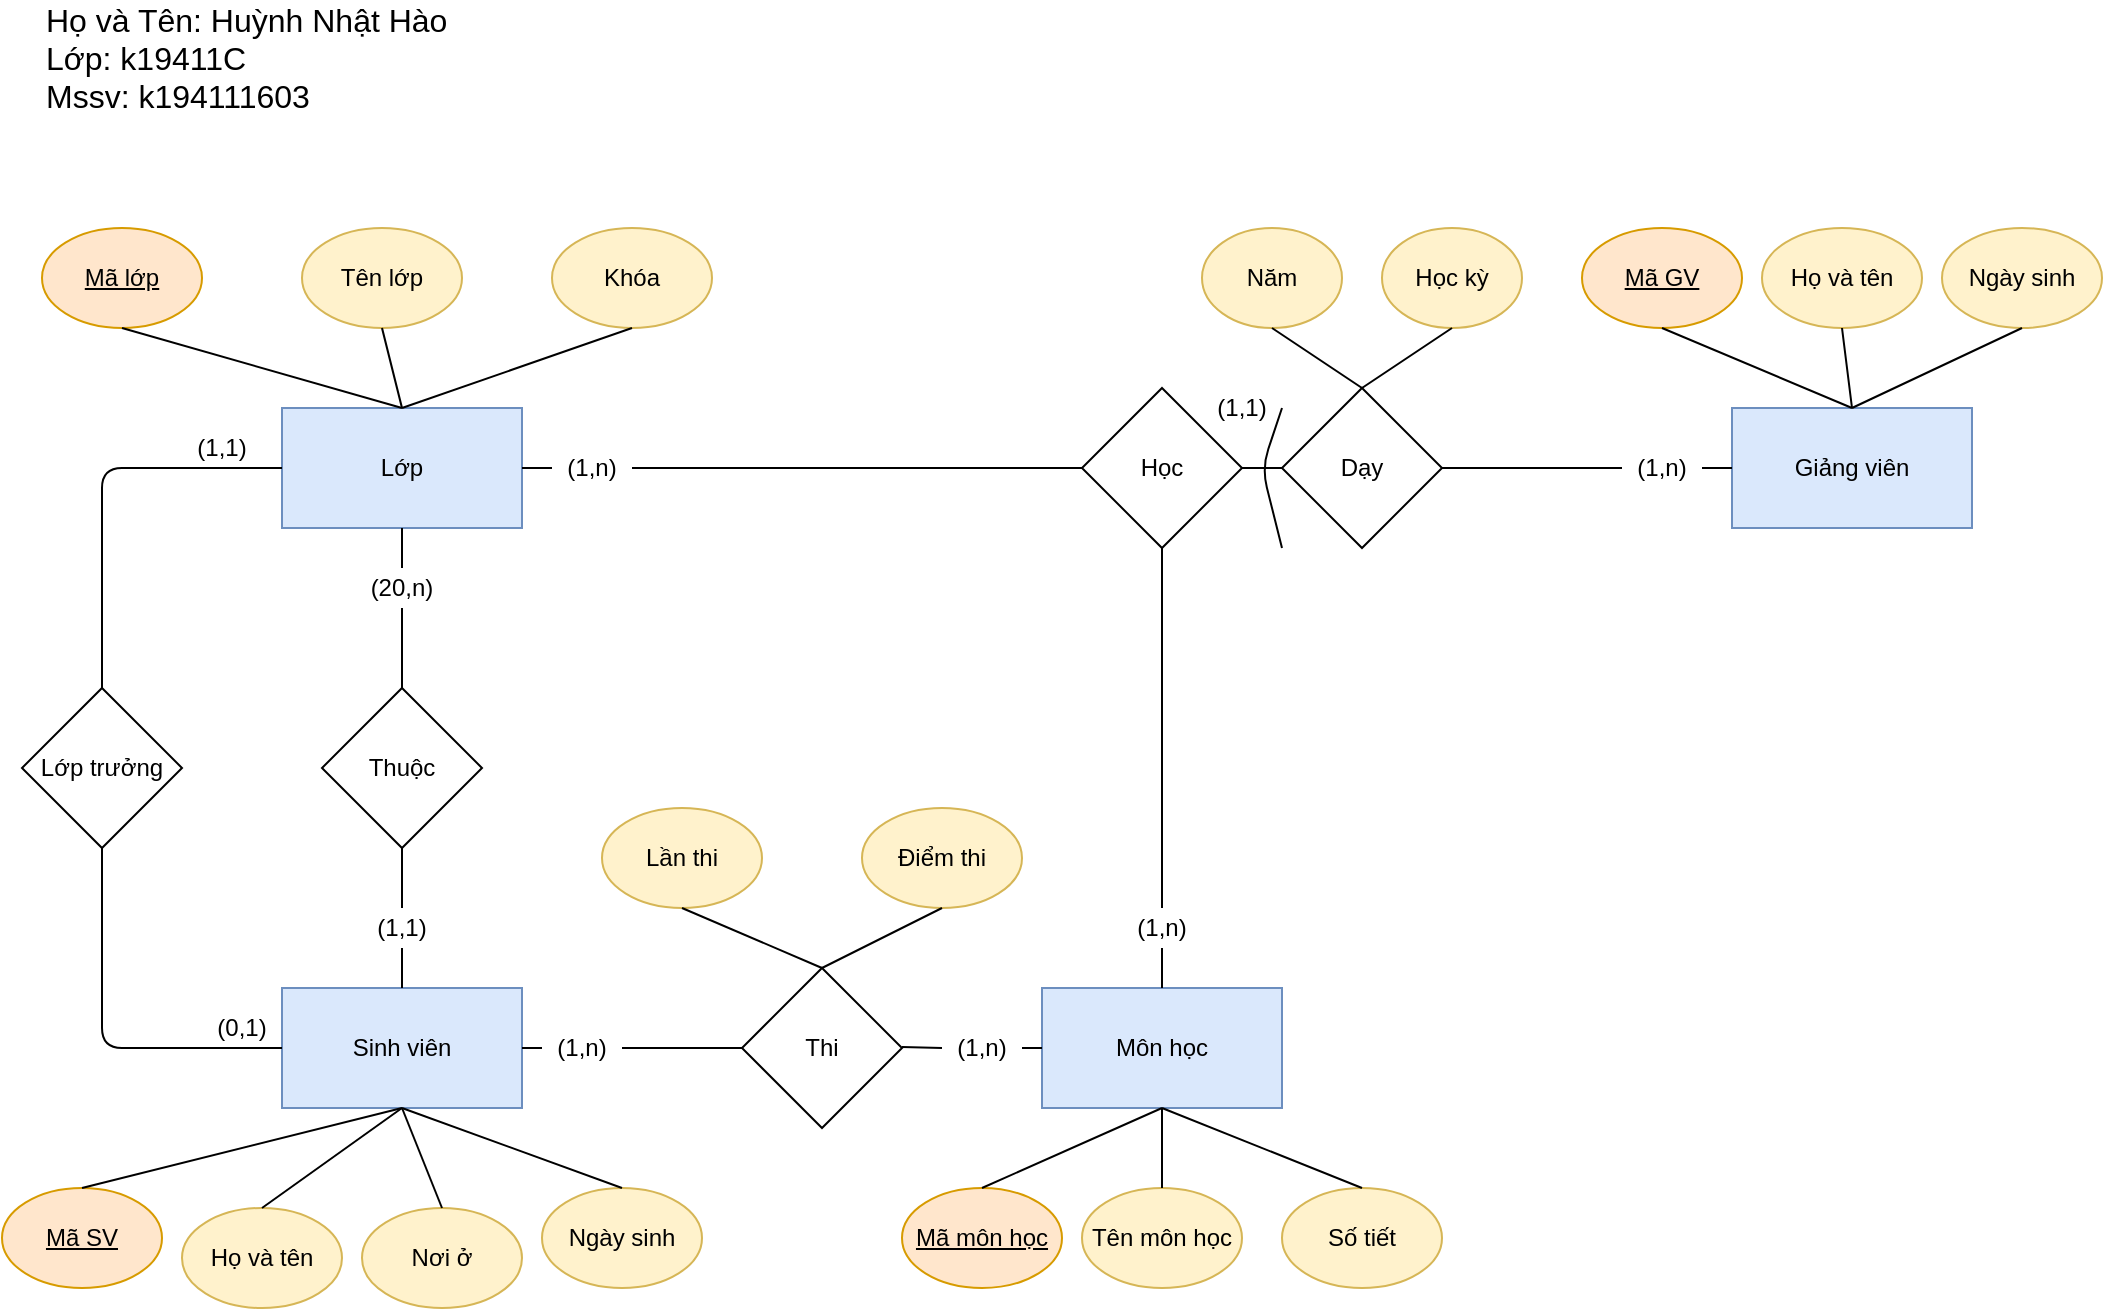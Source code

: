 <mxfile version="14.4.2" type="github" pages="2">
  <diagram id="zeUrr2bmTQDtOX-3o3p2" name="Page-1">
    <mxGraphModel dx="1730" dy="872" grid="1" gridSize="10" guides="1" tooltips="1" connect="1" arrows="1" fold="1" page="1" pageScale="1" pageWidth="1100" pageHeight="850" math="0" shadow="0">
      <root>
        <mxCell id="0" />
        <mxCell id="1" parent="0" />
        <mxCell id="XGpEZq29i89sVaL7zDD6-1" value="Sinh viên" style="rounded=0;whiteSpace=wrap;html=1;fillColor=#dae8fc;strokeColor=#6c8ebf;" parent="1" vertex="1">
          <mxGeometry x="160" y="535" width="120" height="60" as="geometry" />
        </mxCell>
        <mxCell id="XGpEZq29i89sVaL7zDD6-2" value="Giảng viên" style="rounded=0;whiteSpace=wrap;html=1;fillColor=#dae8fc;strokeColor=#6c8ebf;" parent="1" vertex="1">
          <mxGeometry x="885" y="245" width="120" height="60" as="geometry" />
        </mxCell>
        <mxCell id="XGpEZq29i89sVaL7zDD6-4" value="&lt;u&gt;Mã GV&lt;/u&gt;" style="ellipse;whiteSpace=wrap;html=1;fillColor=#ffe6cc;strokeColor=#d79b00;" parent="1" vertex="1">
          <mxGeometry x="810" y="155" width="80" height="50" as="geometry" />
        </mxCell>
        <mxCell id="XGpEZq29i89sVaL7zDD6-5" value="Họ và tên" style="ellipse;whiteSpace=wrap;html=1;fillColor=#fff2cc;strokeColor=#d6b656;" parent="1" vertex="1">
          <mxGeometry x="900" y="155" width="80" height="50" as="geometry" />
        </mxCell>
        <mxCell id="XGpEZq29i89sVaL7zDD6-6" value="Ngày sinh" style="ellipse;whiteSpace=wrap;html=1;fillColor=#fff2cc;strokeColor=#d6b656;" parent="1" vertex="1">
          <mxGeometry x="990" y="155" width="80" height="50" as="geometry" />
        </mxCell>
        <mxCell id="XGpEZq29i89sVaL7zDD6-9" value="" style="endArrow=none;html=1;exitX=0.5;exitY=1;exitDx=0;exitDy=0;entryX=0.5;entryY=0;entryDx=0;entryDy=0;" parent="1" source="XGpEZq29i89sVaL7zDD6-5" target="XGpEZq29i89sVaL7zDD6-2" edge="1">
          <mxGeometry width="50" height="50" relative="1" as="geometry">
            <mxPoint x="890" y="345" as="sourcePoint" />
            <mxPoint x="940" y="295" as="targetPoint" />
          </mxGeometry>
        </mxCell>
        <mxCell id="XGpEZq29i89sVaL7zDD6-10" value="" style="endArrow=none;html=1;exitX=0.5;exitY=1;exitDx=0;exitDy=0;entryX=0.5;entryY=0;entryDx=0;entryDy=0;" parent="1" source="XGpEZq29i89sVaL7zDD6-6" target="XGpEZq29i89sVaL7zDD6-2" edge="1">
          <mxGeometry width="50" height="50" relative="1" as="geometry">
            <mxPoint x="950" y="355" as="sourcePoint" />
            <mxPoint x="940" y="265" as="targetPoint" />
          </mxGeometry>
        </mxCell>
        <mxCell id="XGpEZq29i89sVaL7zDD6-11" value="" style="endArrow=none;html=1;exitX=0.5;exitY=1;exitDx=0;exitDy=0;entryX=0.5;entryY=0;entryDx=0;entryDy=0;" parent="1" source="XGpEZq29i89sVaL7zDD6-4" target="XGpEZq29i89sVaL7zDD6-2" edge="1">
          <mxGeometry width="50" height="50" relative="1" as="geometry">
            <mxPoint x="930" y="345" as="sourcePoint" />
            <mxPoint x="930" y="255" as="targetPoint" />
          </mxGeometry>
        </mxCell>
        <mxCell id="XGpEZq29i89sVaL7zDD6-12" value="Lớp" style="rounded=0;whiteSpace=wrap;html=1;fillColor=#dae8fc;strokeColor=#6c8ebf;" parent="1" vertex="1">
          <mxGeometry x="160" y="245" width="120" height="60" as="geometry" />
        </mxCell>
        <mxCell id="XGpEZq29i89sVaL7zDD6-15" style="edgeStyle=orthogonalEdgeStyle;rounded=0;orthogonalLoop=1;jettySize=auto;html=1;entryX=0.5;entryY=1;entryDx=0;entryDy=0;strokeColor=none;" parent="1" source="XGpEZq29i89sVaL7zDD6-13" target="XGpEZq29i89sVaL7zDD6-12" edge="1">
          <mxGeometry relative="1" as="geometry" />
        </mxCell>
        <mxCell id="XGpEZq29i89sVaL7zDD6-13" value="Thuộc" style="rhombus;whiteSpace=wrap;html=1;" parent="1" vertex="1">
          <mxGeometry x="180" y="385" width="80" height="80" as="geometry" />
        </mxCell>
        <mxCell id="XGpEZq29i89sVaL7zDD6-14" value="" style="endArrow=none;html=1;exitX=0.5;exitY=0;exitDx=0;exitDy=0;entryX=0.5;entryY=1;entryDx=0;entryDy=0;" parent="1" source="XGpEZq29i89sVaL7zDD6-63" target="XGpEZq29i89sVaL7zDD6-13" edge="1">
          <mxGeometry width="50" height="50" relative="1" as="geometry">
            <mxPoint x="110" y="515" as="sourcePoint" />
            <mxPoint x="160" y="465" as="targetPoint" />
          </mxGeometry>
        </mxCell>
        <mxCell id="XGpEZq29i89sVaL7zDD6-16" value="" style="endArrow=none;html=1;exitX=0.5;exitY=0;exitDx=0;exitDy=0;" parent="1" source="XGpEZq29i89sVaL7zDD6-65" target="XGpEZq29i89sVaL7zDD6-12" edge="1">
          <mxGeometry width="50" height="50" relative="1" as="geometry">
            <mxPoint x="159.5" y="385" as="sourcePoint" />
            <mxPoint x="159.5" y="315" as="targetPoint" />
          </mxGeometry>
        </mxCell>
        <mxCell id="XGpEZq29i89sVaL7zDD6-17" value="Lớp trưởng" style="rhombus;whiteSpace=wrap;html=1;" parent="1" vertex="1">
          <mxGeometry x="30" y="385" width="80" height="80" as="geometry" />
        </mxCell>
        <mxCell id="XGpEZq29i89sVaL7zDD6-18" value="" style="endArrow=none;html=1;entryX=0;entryY=0.5;entryDx=0;entryDy=0;exitX=0.5;exitY=1;exitDx=0;exitDy=0;" parent="1" source="XGpEZq29i89sVaL7zDD6-17" target="XGpEZq29i89sVaL7zDD6-1" edge="1">
          <mxGeometry width="50" height="50" relative="1" as="geometry">
            <mxPoint x="70" y="615" as="sourcePoint" />
            <mxPoint x="130" y="555" as="targetPoint" />
            <Array as="points">
              <mxPoint x="70" y="565" />
            </Array>
          </mxGeometry>
        </mxCell>
        <mxCell id="XGpEZq29i89sVaL7zDD6-19" value="" style="endArrow=none;html=1;entryX=0.5;entryY=0;entryDx=0;entryDy=0;exitX=0;exitY=0.5;exitDx=0;exitDy=0;" parent="1" source="XGpEZq29i89sVaL7zDD6-12" target="XGpEZq29i89sVaL7zDD6-17" edge="1">
          <mxGeometry width="50" height="50" relative="1" as="geometry">
            <mxPoint x="70" y="255" as="sourcePoint" />
            <mxPoint x="160" y="355" as="targetPoint" />
            <Array as="points">
              <mxPoint x="70" y="275" />
              <mxPoint x="70" y="355" />
            </Array>
          </mxGeometry>
        </mxCell>
        <mxCell id="XGpEZq29i89sVaL7zDD6-20" value="&lt;u&gt;Mã SV&lt;/u&gt;" style="ellipse;whiteSpace=wrap;html=1;fillColor=#ffe6cc;strokeColor=#d79b00;" parent="1" vertex="1">
          <mxGeometry x="20" y="635" width="80" height="50" as="geometry" />
        </mxCell>
        <mxCell id="XGpEZq29i89sVaL7zDD6-21" value="Nơi ở" style="ellipse;whiteSpace=wrap;html=1;fillColor=#fff2cc;strokeColor=#d6b656;" parent="1" vertex="1">
          <mxGeometry x="200" y="645" width="80" height="50" as="geometry" />
        </mxCell>
        <mxCell id="XGpEZq29i89sVaL7zDD6-22" value="Ngày sinh" style="ellipse;whiteSpace=wrap;html=1;fillColor=#fff2cc;strokeColor=#d6b656;" parent="1" vertex="1">
          <mxGeometry x="290" y="635" width="80" height="50" as="geometry" />
        </mxCell>
        <mxCell id="XGpEZq29i89sVaL7zDD6-23" value="" style="endArrow=none;html=1;exitX=0.5;exitY=0;exitDx=0;exitDy=0;entryX=0.5;entryY=1;entryDx=0;entryDy=0;" parent="1" source="XGpEZq29i89sVaL7zDD6-21" target="XGpEZq29i89sVaL7zDD6-1" edge="1">
          <mxGeometry width="50" height="50" relative="1" as="geometry">
            <mxPoint x="170" y="645" as="sourcePoint" />
            <mxPoint x="217.143" y="605" as="targetPoint" />
          </mxGeometry>
        </mxCell>
        <mxCell id="XGpEZq29i89sVaL7zDD6-24" value="" style="endArrow=none;html=1;exitX=0.5;exitY=0;exitDx=0;exitDy=0;entryX=0.5;entryY=1;entryDx=0;entryDy=0;" parent="1" source="XGpEZq29i89sVaL7zDD6-22" target="XGpEZq29i89sVaL7zDD6-1" edge="1">
          <mxGeometry width="50" height="50" relative="1" as="geometry">
            <mxPoint x="230" y="655" as="sourcePoint" />
            <mxPoint x="215" y="605" as="targetPoint" />
          </mxGeometry>
        </mxCell>
        <mxCell id="XGpEZq29i89sVaL7zDD6-25" value="" style="endArrow=none;html=1;exitX=0.5;exitY=0;exitDx=0;exitDy=0;entryX=0.5;entryY=1;entryDx=0;entryDy=0;" parent="1" source="XGpEZq29i89sVaL7zDD6-20" target="XGpEZq29i89sVaL7zDD6-1" edge="1">
          <mxGeometry width="50" height="50" relative="1" as="geometry">
            <mxPoint x="210" y="645" as="sourcePoint" />
            <mxPoint x="215" y="605" as="targetPoint" />
          </mxGeometry>
        </mxCell>
        <mxCell id="XGpEZq29i89sVaL7zDD6-26" value="&lt;u&gt;Mã lớp&lt;/u&gt;" style="ellipse;whiteSpace=wrap;html=1;fillColor=#ffe6cc;strokeColor=#d79b00;" parent="1" vertex="1">
          <mxGeometry x="40" y="155" width="80" height="50" as="geometry" />
        </mxCell>
        <mxCell id="XGpEZq29i89sVaL7zDD6-27" value="Tên lớp" style="ellipse;whiteSpace=wrap;html=1;fillColor=#fff2cc;strokeColor=#d6b656;" parent="1" vertex="1">
          <mxGeometry x="170" y="155" width="80" height="50" as="geometry" />
        </mxCell>
        <mxCell id="XGpEZq29i89sVaL7zDD6-28" value="Khóa" style="ellipse;whiteSpace=wrap;html=1;fillColor=#fff2cc;strokeColor=#d6b656;" parent="1" vertex="1">
          <mxGeometry x="295" y="155" width="80" height="50" as="geometry" />
        </mxCell>
        <mxCell id="XGpEZq29i89sVaL7zDD6-29" value="" style="endArrow=none;html=1;entryX=0.5;entryY=1;entryDx=0;entryDy=0;exitX=0.5;exitY=0;exitDx=0;exitDy=0;" parent="1" source="XGpEZq29i89sVaL7zDD6-12" target="XGpEZq29i89sVaL7zDD6-28" edge="1">
          <mxGeometry width="50" height="50" relative="1" as="geometry">
            <mxPoint x="210" y="225" as="sourcePoint" />
            <mxPoint x="270" y="195" as="targetPoint" />
          </mxGeometry>
        </mxCell>
        <mxCell id="XGpEZq29i89sVaL7zDD6-30" value="" style="endArrow=none;html=1;entryX=0.5;entryY=1;entryDx=0;entryDy=0;exitX=0.5;exitY=0;exitDx=0;exitDy=0;" parent="1" source="XGpEZq29i89sVaL7zDD6-12" target="XGpEZq29i89sVaL7zDD6-26" edge="1">
          <mxGeometry width="50" height="50" relative="1" as="geometry">
            <mxPoint x="-20" y="255" as="sourcePoint" />
            <mxPoint x="110" y="215" as="targetPoint" />
          </mxGeometry>
        </mxCell>
        <mxCell id="XGpEZq29i89sVaL7zDD6-31" value="" style="endArrow=none;html=1;entryX=0.5;entryY=1;entryDx=0;entryDy=0;" parent="1" target="XGpEZq29i89sVaL7zDD6-27" edge="1">
          <mxGeometry width="50" height="50" relative="1" as="geometry">
            <mxPoint x="220" y="245" as="sourcePoint" />
            <mxPoint x="210" y="200.0" as="targetPoint" />
          </mxGeometry>
        </mxCell>
        <mxCell id="XGpEZq29i89sVaL7zDD6-32" value="Môn học" style="rounded=0;whiteSpace=wrap;html=1;fillColor=#dae8fc;strokeColor=#6c8ebf;" parent="1" vertex="1">
          <mxGeometry x="540" y="535" width="120" height="60" as="geometry" />
        </mxCell>
        <mxCell id="XGpEZq29i89sVaL7zDD6-33" value="&lt;u&gt;Mã môn học&lt;/u&gt;" style="ellipse;whiteSpace=wrap;html=1;fillColor=#ffe6cc;strokeColor=#d79b00;" parent="1" vertex="1">
          <mxGeometry x="470" y="635" width="80" height="50" as="geometry" />
        </mxCell>
        <mxCell id="XGpEZq29i89sVaL7zDD6-34" value="Tên môn học" style="ellipse;whiteSpace=wrap;html=1;fillColor=#fff2cc;strokeColor=#d6b656;" parent="1" vertex="1">
          <mxGeometry x="560" y="635" width="80" height="50" as="geometry" />
        </mxCell>
        <mxCell id="XGpEZq29i89sVaL7zDD6-35" value="Số tiết" style="ellipse;whiteSpace=wrap;html=1;fillColor=#fff2cc;strokeColor=#d6b656;" parent="1" vertex="1">
          <mxGeometry x="660" y="635" width="80" height="50" as="geometry" />
        </mxCell>
        <mxCell id="XGpEZq29i89sVaL7zDD6-36" value="" style="endArrow=none;html=1;exitX=0.5;exitY=0;exitDx=0;exitDy=0;entryX=0.5;entryY=1;entryDx=0;entryDy=0;" parent="1" source="XGpEZq29i89sVaL7zDD6-34" target="XGpEZq29i89sVaL7zDD6-32" edge="1">
          <mxGeometry width="50" height="50" relative="1" as="geometry">
            <mxPoint x="605" y="625" as="sourcePoint" />
            <mxPoint x="605" y="605" as="targetPoint" />
          </mxGeometry>
        </mxCell>
        <mxCell id="XGpEZq29i89sVaL7zDD6-37" value="" style="endArrow=none;html=1;exitX=0.5;exitY=0;exitDx=0;exitDy=0;entryX=0.5;entryY=1;entryDx=0;entryDy=0;" parent="1" source="XGpEZq29i89sVaL7zDD6-35" target="XGpEZq29i89sVaL7zDD6-32" edge="1">
          <mxGeometry width="50" height="50" relative="1" as="geometry">
            <mxPoint x="575" y="645" as="sourcePoint" />
            <mxPoint x="615" y="605" as="targetPoint" />
          </mxGeometry>
        </mxCell>
        <mxCell id="XGpEZq29i89sVaL7zDD6-38" value="" style="endArrow=none;html=1;exitX=0.5;exitY=0;exitDx=0;exitDy=0;entryX=0.5;entryY=1;entryDx=0;entryDy=0;" parent="1" source="XGpEZq29i89sVaL7zDD6-33" target="XGpEZq29i89sVaL7zDD6-32" edge="1">
          <mxGeometry width="50" height="50" relative="1" as="geometry">
            <mxPoint x="555" y="635" as="sourcePoint" />
            <mxPoint x="555" y="545" as="targetPoint" />
          </mxGeometry>
        </mxCell>
        <mxCell id="XGpEZq29i89sVaL7zDD6-39" value="Dạy" style="rhombus;whiteSpace=wrap;html=1;" parent="1" vertex="1">
          <mxGeometry x="660" y="235" width="80" height="80" as="geometry" />
        </mxCell>
        <mxCell id="XGpEZq29i89sVaL7zDD6-42" value="" style="endArrow=none;html=1;entryX=0;entryY=0.5;entryDx=0;entryDy=0;" parent="1" source="XGpEZq29i89sVaL7zDD6-51" target="XGpEZq29i89sVaL7zDD6-2" edge="1">
          <mxGeometry width="50" height="50" relative="1" as="geometry">
            <mxPoint x="730" y="274.5" as="sourcePoint" />
            <mxPoint x="880" y="275" as="targetPoint" />
          </mxGeometry>
        </mxCell>
        <mxCell id="XGpEZq29i89sVaL7zDD6-43" value="Năm" style="ellipse;whiteSpace=wrap;html=1;fillColor=#fff2cc;strokeColor=#d6b656;" parent="1" vertex="1">
          <mxGeometry x="620" y="155" width="70" height="50" as="geometry" />
        </mxCell>
        <mxCell id="XGpEZq29i89sVaL7zDD6-44" value="Học kỳ" style="ellipse;whiteSpace=wrap;html=1;fillColor=#fff2cc;strokeColor=#d6b656;" parent="1" vertex="1">
          <mxGeometry x="710" y="155" width="70" height="50" as="geometry" />
        </mxCell>
        <mxCell id="XGpEZq29i89sVaL7zDD6-45" value="" style="endArrow=none;html=1;exitX=0.5;exitY=1;exitDx=0;exitDy=0;entryX=0.5;entryY=0;entryDx=0;entryDy=0;" parent="1" source="XGpEZq29i89sVaL7zDD6-43" target="XGpEZq29i89sVaL7zDD6-39" edge="1">
          <mxGeometry width="50" height="50" relative="1" as="geometry">
            <mxPoint x="480" y="245" as="sourcePoint" />
            <mxPoint x="590" y="275" as="targetPoint" />
          </mxGeometry>
        </mxCell>
        <mxCell id="XGpEZq29i89sVaL7zDD6-46" value="" style="endArrow=none;html=1;exitX=0.5;exitY=1;exitDx=0;exitDy=0;entryX=0.5;entryY=0;entryDx=0;entryDy=0;" parent="1" source="XGpEZq29i89sVaL7zDD6-44" target="XGpEZq29i89sVaL7zDD6-39" edge="1">
          <mxGeometry width="50" height="50" relative="1" as="geometry">
            <mxPoint x="535" y="220" as="sourcePoint" />
            <mxPoint x="610" y="245" as="targetPoint" />
          </mxGeometry>
        </mxCell>
        <mxCell id="XGpEZq29i89sVaL7zDD6-51" value="(1,n)" style="text;html=1;strokeColor=none;fillColor=none;align=center;verticalAlign=middle;whiteSpace=wrap;rounded=0;" parent="1" vertex="1">
          <mxGeometry x="830" y="265" width="40" height="20" as="geometry" />
        </mxCell>
        <mxCell id="XGpEZq29i89sVaL7zDD6-52" value="" style="endArrow=none;html=1;entryX=0;entryY=0.5;entryDx=0;entryDy=0;exitX=1;exitY=0.5;exitDx=0;exitDy=0;" parent="1" source="XGpEZq29i89sVaL7zDD6-39" target="XGpEZq29i89sVaL7zDD6-51" edge="1">
          <mxGeometry width="50" height="50" relative="1" as="geometry">
            <mxPoint x="740" y="285" as="sourcePoint" />
            <mxPoint x="795" y="275" as="targetPoint" />
          </mxGeometry>
        </mxCell>
        <mxCell id="XGpEZq29i89sVaL7zDD6-53" value="(1,n)" style="text;html=1;strokeColor=none;fillColor=none;align=center;verticalAlign=middle;whiteSpace=wrap;rounded=0;" parent="1" vertex="1">
          <mxGeometry x="295" y="265" width="40" height="20" as="geometry" />
        </mxCell>
        <mxCell id="XGpEZq29i89sVaL7zDD6-54" value="" style="endArrow=none;html=1;entryX=0;entryY=0.5;entryDx=0;entryDy=0;" parent="1" source="XGpEZq29i89sVaL7zDD6-12" target="XGpEZq29i89sVaL7zDD6-53" edge="1">
          <mxGeometry width="50" height="50" relative="1" as="geometry">
            <mxPoint x="280" y="275" as="sourcePoint" />
            <mxPoint x="560" y="275" as="targetPoint" />
          </mxGeometry>
        </mxCell>
        <mxCell id="XGpEZq29i89sVaL7zDD6-55" value="Thi" style="rhombus;whiteSpace=wrap;html=1;" parent="1" vertex="1">
          <mxGeometry x="390" y="525" width="80" height="80" as="geometry" />
        </mxCell>
        <mxCell id="XGpEZq29i89sVaL7zDD6-56" value="" style="endArrow=none;html=1;exitX=1;exitY=0.5;exitDx=0;exitDy=0;entryX=0;entryY=0.5;entryDx=0;entryDy=0;" parent="1" source="XGpEZq29i89sVaL7zDD6-67" target="XGpEZq29i89sVaL7zDD6-55" edge="1">
          <mxGeometry width="50" height="50" relative="1" as="geometry">
            <mxPoint x="320" y="615" as="sourcePoint" />
            <mxPoint x="320" y="545" as="targetPoint" />
          </mxGeometry>
        </mxCell>
        <mxCell id="XGpEZq29i89sVaL7zDD6-57" value="" style="endArrow=none;html=1;exitX=1;exitY=0.5;exitDx=0;exitDy=0;entryX=0;entryY=0.5;entryDx=0;entryDy=0;" parent="1" source="XGpEZq29i89sVaL7zDD6-69" target="XGpEZq29i89sVaL7zDD6-32" edge="1">
          <mxGeometry width="50" height="50" relative="1" as="geometry">
            <mxPoint x="470" y="564.5" as="sourcePoint" />
            <mxPoint x="540" y="565" as="targetPoint" />
          </mxGeometry>
        </mxCell>
        <mxCell id="XGpEZq29i89sVaL7zDD6-59" value="Lần thi" style="ellipse;whiteSpace=wrap;html=1;fillColor=#fff2cc;strokeColor=#d6b656;" parent="1" vertex="1">
          <mxGeometry x="320" y="445" width="80" height="50" as="geometry" />
        </mxCell>
        <mxCell id="XGpEZq29i89sVaL7zDD6-60" value="Điểm thi" style="ellipse;whiteSpace=wrap;html=1;fillColor=#fff2cc;strokeColor=#d6b656;" parent="1" vertex="1">
          <mxGeometry x="450" y="445" width="80" height="50" as="geometry" />
        </mxCell>
        <mxCell id="XGpEZq29i89sVaL7zDD6-61" value="" style="endArrow=none;html=1;exitX=0.5;exitY=1;exitDx=0;exitDy=0;entryX=0.5;entryY=0;entryDx=0;entryDy=0;" parent="1" source="XGpEZq29i89sVaL7zDD6-59" target="XGpEZq29i89sVaL7zDD6-55" edge="1">
          <mxGeometry width="50" height="50" relative="1" as="geometry">
            <mxPoint x="320" y="534" as="sourcePoint" />
            <mxPoint x="430" y="534" as="targetPoint" />
          </mxGeometry>
        </mxCell>
        <mxCell id="XGpEZq29i89sVaL7zDD6-62" value="" style="endArrow=none;html=1;exitX=0.5;exitY=1;exitDx=0;exitDy=0;entryX=0.5;entryY=0;entryDx=0;entryDy=0;" parent="1" source="XGpEZq29i89sVaL7zDD6-60" target="XGpEZq29i89sVaL7zDD6-55" edge="1">
          <mxGeometry width="50" height="50" relative="1" as="geometry">
            <mxPoint x="455" y="505" as="sourcePoint" />
            <mxPoint x="525" y="535" as="targetPoint" />
          </mxGeometry>
        </mxCell>
        <mxCell id="XGpEZq29i89sVaL7zDD6-63" value="(1,1)" style="text;html=1;strokeColor=none;fillColor=none;align=center;verticalAlign=middle;whiteSpace=wrap;rounded=0;" parent="1" vertex="1">
          <mxGeometry x="200" y="495" width="40" height="20" as="geometry" />
        </mxCell>
        <mxCell id="XGpEZq29i89sVaL7zDD6-64" value="" style="endArrow=none;html=1;exitX=0.5;exitY=0;exitDx=0;exitDy=0;entryX=0.5;entryY=1;entryDx=0;entryDy=0;" parent="1" source="XGpEZq29i89sVaL7zDD6-1" target="XGpEZq29i89sVaL7zDD6-63" edge="1">
          <mxGeometry width="50" height="50" relative="1" as="geometry">
            <mxPoint x="220" y="535" as="sourcePoint" />
            <mxPoint x="220" y="465" as="targetPoint" />
          </mxGeometry>
        </mxCell>
        <mxCell id="XGpEZq29i89sVaL7zDD6-65" value="(20,n)" style="text;html=1;strokeColor=none;fillColor=none;align=center;verticalAlign=middle;whiteSpace=wrap;rounded=0;" parent="1" vertex="1">
          <mxGeometry x="200" y="325" width="40" height="20" as="geometry" />
        </mxCell>
        <mxCell id="XGpEZq29i89sVaL7zDD6-66" value="" style="endArrow=none;html=1;exitX=0.5;exitY=0;exitDx=0;exitDy=0;" parent="1" source="XGpEZq29i89sVaL7zDD6-13" target="XGpEZq29i89sVaL7zDD6-65" edge="1">
          <mxGeometry width="50" height="50" relative="1" as="geometry">
            <mxPoint x="220" y="385" as="sourcePoint" />
            <mxPoint x="220" y="305" as="targetPoint" />
          </mxGeometry>
        </mxCell>
        <mxCell id="XGpEZq29i89sVaL7zDD6-67" value="(1,n)" style="text;html=1;strokeColor=none;fillColor=none;align=center;verticalAlign=middle;whiteSpace=wrap;rounded=0;" parent="1" vertex="1">
          <mxGeometry x="290" y="555" width="40" height="20" as="geometry" />
        </mxCell>
        <mxCell id="XGpEZq29i89sVaL7zDD6-68" value="" style="endArrow=none;html=1;exitX=1;exitY=0.5;exitDx=0;exitDy=0;entryX=0;entryY=0.5;entryDx=0;entryDy=0;" parent="1" source="XGpEZq29i89sVaL7zDD6-1" target="XGpEZq29i89sVaL7zDD6-67" edge="1">
          <mxGeometry width="50" height="50" relative="1" as="geometry">
            <mxPoint x="280" y="565" as="sourcePoint" />
            <mxPoint x="390" y="565" as="targetPoint" />
          </mxGeometry>
        </mxCell>
        <mxCell id="XGpEZq29i89sVaL7zDD6-69" value="(1,n)" style="text;html=1;strokeColor=none;fillColor=none;align=center;verticalAlign=middle;whiteSpace=wrap;rounded=0;" parent="1" vertex="1">
          <mxGeometry x="490" y="555" width="40" height="20" as="geometry" />
        </mxCell>
        <mxCell id="XGpEZq29i89sVaL7zDD6-70" value="" style="endArrow=none;html=1;exitX=1;exitY=0.5;exitDx=0;exitDy=0;entryX=0;entryY=0.5;entryDx=0;entryDy=0;" parent="1" target="XGpEZq29i89sVaL7zDD6-69" edge="1">
          <mxGeometry width="50" height="50" relative="1" as="geometry">
            <mxPoint x="470" y="564.5" as="sourcePoint" />
            <mxPoint x="540" y="565" as="targetPoint" />
          </mxGeometry>
        </mxCell>
        <mxCell id="XGpEZq29i89sVaL7zDD6-71" value="(0,1)" style="text;html=1;strokeColor=none;fillColor=none;align=center;verticalAlign=middle;whiteSpace=wrap;rounded=0;" parent="1" vertex="1">
          <mxGeometry x="120" y="545" width="40" height="20" as="geometry" />
        </mxCell>
        <mxCell id="XGpEZq29i89sVaL7zDD6-75" value="(1,1)" style="text;html=1;strokeColor=none;fillColor=none;align=center;verticalAlign=middle;whiteSpace=wrap;rounded=0;" parent="1" vertex="1">
          <mxGeometry x="110" y="255" width="40" height="20" as="geometry" />
        </mxCell>
        <mxCell id="XGpEZq29i89sVaL7zDD6-77" value="(1,n)" style="text;html=1;strokeColor=none;fillColor=none;align=center;verticalAlign=middle;whiteSpace=wrap;rounded=0;" parent="1" vertex="1">
          <mxGeometry x="580" y="495" width="40" height="20" as="geometry" />
        </mxCell>
        <mxCell id="XGpEZq29i89sVaL7zDD6-78" value="" style="endArrow=none;html=1;entryX=0.5;entryY=1;entryDx=0;entryDy=0;" parent="1" source="XGpEZq29i89sVaL7zDD6-32" target="XGpEZq29i89sVaL7zDD6-77" edge="1">
          <mxGeometry width="50" height="50" relative="1" as="geometry">
            <mxPoint x="600" y="535" as="sourcePoint" />
            <mxPoint x="600" y="315" as="targetPoint" />
          </mxGeometry>
        </mxCell>
        <mxCell id="XGpEZq29i89sVaL7zDD6-79" value="Họ và tên" style="ellipse;whiteSpace=wrap;html=1;fillColor=#fff2cc;strokeColor=#d6b656;" parent="1" vertex="1">
          <mxGeometry x="110" y="645" width="80" height="50" as="geometry" />
        </mxCell>
        <mxCell id="XGpEZq29i89sVaL7zDD6-80" value="" style="endArrow=none;html=1;exitX=0.5;exitY=0;exitDx=0;exitDy=0;entryX=0.5;entryY=1;entryDx=0;entryDy=0;" parent="1" source="XGpEZq29i89sVaL7zDD6-79" target="XGpEZq29i89sVaL7zDD6-1" edge="1">
          <mxGeometry width="50" height="50" relative="1" as="geometry">
            <mxPoint x="250" y="655" as="sourcePoint" />
            <mxPoint x="220" y="595" as="targetPoint" />
          </mxGeometry>
        </mxCell>
        <mxCell id="XGpEZq29i89sVaL7zDD6-82" value="Học" style="rhombus;whiteSpace=wrap;html=1;" parent="1" vertex="1">
          <mxGeometry x="560" y="235" width="80" height="80" as="geometry" />
        </mxCell>
        <mxCell id="XGpEZq29i89sVaL7zDD6-83" value="" style="endArrow=none;html=1;entryX=0.5;entryY=1;entryDx=0;entryDy=0;exitX=0.5;exitY=0;exitDx=0;exitDy=0;" parent="1" source="XGpEZq29i89sVaL7zDD6-77" target="XGpEZq29i89sVaL7zDD6-82" edge="1">
          <mxGeometry width="50" height="50" relative="1" as="geometry">
            <mxPoint x="555" y="355" as="sourcePoint" />
            <mxPoint x="645" y="355" as="targetPoint" />
          </mxGeometry>
        </mxCell>
        <mxCell id="XGpEZq29i89sVaL7zDD6-84" value="" style="endArrow=none;html=1;entryX=0;entryY=0.5;entryDx=0;entryDy=0;exitX=1;exitY=0.5;exitDx=0;exitDy=0;" parent="1" source="XGpEZq29i89sVaL7zDD6-53" target="XGpEZq29i89sVaL7zDD6-82" edge="1">
          <mxGeometry width="50" height="50" relative="1" as="geometry">
            <mxPoint x="460" y="284" as="sourcePoint" />
            <mxPoint x="550" y="284" as="targetPoint" />
          </mxGeometry>
        </mxCell>
        <mxCell id="XGpEZq29i89sVaL7zDD6-85" value="" style="endArrow=none;html=1;entryX=0;entryY=0.5;entryDx=0;entryDy=0;exitX=1;exitY=0.5;exitDx=0;exitDy=0;" parent="1" source="XGpEZq29i89sVaL7zDD6-82" target="XGpEZq29i89sVaL7zDD6-39" edge="1">
          <mxGeometry width="50" height="50" relative="1" as="geometry">
            <mxPoint x="630" y="345" as="sourcePoint" />
            <mxPoint x="720" y="345" as="targetPoint" />
          </mxGeometry>
        </mxCell>
        <mxCell id="XGpEZq29i89sVaL7zDD6-86" value="" style="endArrow=none;html=1;" parent="1" edge="1">
          <mxGeometry width="50" height="50" relative="1" as="geometry">
            <mxPoint x="660" y="315" as="sourcePoint" />
            <mxPoint x="660" y="245" as="targetPoint" />
            <Array as="points">
              <mxPoint x="650" y="275" />
            </Array>
          </mxGeometry>
        </mxCell>
        <mxCell id="XGpEZq29i89sVaL7zDD6-87" value="(1,1)" style="text;html=1;strokeColor=none;fillColor=none;align=center;verticalAlign=middle;whiteSpace=wrap;rounded=0;" parent="1" vertex="1">
          <mxGeometry x="620" y="235" width="40" height="20" as="geometry" />
        </mxCell>
        <mxCell id="Y_cWZhA7KaTcsGJARMEt-2" value="&lt;font style=&quot;font-size: 16px&quot;&gt;Họ và Tên: Huỳnh Nhật Hào&lt;br&gt;Lớp: k19411C&lt;br&gt;Mssv: k194111603&lt;/font&gt;" style="text;html=1;strokeColor=none;fillColor=none;align=left;verticalAlign=middle;whiteSpace=wrap;rounded=0;" vertex="1" parent="1">
          <mxGeometry x="40" y="60" width="210" height="20" as="geometry" />
        </mxCell>
      </root>
    </mxGraphModel>
  </diagram>
  <diagram id="dFzphXiZIC68YMdMHrkJ" name="Page-2">
    <mxGraphModel dx="1038" dy="580" grid="1" gridSize="10" guides="1" tooltips="1" connect="1" arrows="1" fold="1" page="1" pageScale="1" pageWidth="1100" pageHeight="850" math="0" shadow="0">
      <root>
        <mxCell id="17nqzo9tQul4iW6OKGhK-0" />
        <mxCell id="17nqzo9tQul4iW6OKGhK-1" parent="17nqzo9tQul4iW6OKGhK-0" />
        <mxCell id="OiZ-PTC5-5_46uIbHb1r-0" value="Phòng ban" style="rounded=0;whiteSpace=wrap;html=1;fillColor=#dae8fc;strokeColor=#6c8ebf;" parent="17nqzo9tQul4iW6OKGhK-1" vertex="1">
          <mxGeometry x="260" y="538" width="120" height="60" as="geometry" />
        </mxCell>
        <mxCell id="OiZ-PTC5-5_46uIbHb1r-8" value="Nhân viên" style="rounded=0;whiteSpace=wrap;html=1;fillColor=#dae8fc;strokeColor=#6c8ebf;" parent="17nqzo9tQul4iW6OKGhK-1" vertex="1">
          <mxGeometry x="260" y="248" width="120" height="60" as="geometry" />
        </mxCell>
        <mxCell id="OiZ-PTC5-5_46uIbHb1r-9" style="edgeStyle=orthogonalEdgeStyle;rounded=0;orthogonalLoop=1;jettySize=auto;html=1;entryX=0.5;entryY=1;entryDx=0;entryDy=0;strokeColor=none;" parent="17nqzo9tQul4iW6OKGhK-1" source="OiZ-PTC5-5_46uIbHb1r-10" target="OiZ-PTC5-5_46uIbHb1r-8" edge="1">
          <mxGeometry relative="1" as="geometry" />
        </mxCell>
        <mxCell id="OiZ-PTC5-5_46uIbHb1r-10" value="Có" style="rhombus;whiteSpace=wrap;html=1;" parent="17nqzo9tQul4iW6OKGhK-1" vertex="1">
          <mxGeometry x="280" y="388" width="80" height="80" as="geometry" />
        </mxCell>
        <mxCell id="OiZ-PTC5-5_46uIbHb1r-11" value="" style="endArrow=none;html=1;exitX=0.5;exitY=0;exitDx=0;exitDy=0;entryX=0.5;entryY=1;entryDx=0;entryDy=0;" parent="17nqzo9tQul4iW6OKGhK-1" source="OiZ-PTC5-5_46uIbHb1r-52" target="OiZ-PTC5-5_46uIbHb1r-10" edge="1">
          <mxGeometry width="50" height="50" relative="1" as="geometry">
            <mxPoint x="210" y="518" as="sourcePoint" />
            <mxPoint x="260" y="468" as="targetPoint" />
          </mxGeometry>
        </mxCell>
        <mxCell id="OiZ-PTC5-5_46uIbHb1r-12" value="" style="endArrow=none;html=1;exitX=0.5;exitY=0;exitDx=0;exitDy=0;" parent="17nqzo9tQul4iW6OKGhK-1" source="OiZ-PTC5-5_46uIbHb1r-54" target="OiZ-PTC5-5_46uIbHb1r-8" edge="1">
          <mxGeometry width="50" height="50" relative="1" as="geometry">
            <mxPoint x="259.5" y="388" as="sourcePoint" />
            <mxPoint x="259.5" y="318" as="targetPoint" />
          </mxGeometry>
        </mxCell>
        <mxCell id="OiZ-PTC5-5_46uIbHb1r-13" value="Trưởng phòng" style="rhombus;whiteSpace=wrap;html=1;" parent="17nqzo9tQul4iW6OKGhK-1" vertex="1">
          <mxGeometry x="120" y="388" width="100" height="90" as="geometry" />
        </mxCell>
        <mxCell id="OiZ-PTC5-5_46uIbHb1r-14" value="" style="endArrow=none;html=1;entryX=0;entryY=0.5;entryDx=0;entryDy=0;exitX=0.5;exitY=1;exitDx=0;exitDy=0;" parent="17nqzo9tQul4iW6OKGhK-1" source="OiZ-PTC5-5_46uIbHb1r-13" target="OiZ-PTC5-5_46uIbHb1r-0" edge="1">
          <mxGeometry width="50" height="50" relative="1" as="geometry">
            <mxPoint x="170" y="618" as="sourcePoint" />
            <mxPoint x="230" y="558" as="targetPoint" />
            <Array as="points">
              <mxPoint x="170" y="568" />
            </Array>
          </mxGeometry>
        </mxCell>
        <mxCell id="OiZ-PTC5-5_46uIbHb1r-15" value="" style="endArrow=none;html=1;entryX=0.5;entryY=0;entryDx=0;entryDy=0;exitX=0;exitY=0.5;exitDx=0;exitDy=0;" parent="17nqzo9tQul4iW6OKGhK-1" source="OiZ-PTC5-5_46uIbHb1r-8" target="OiZ-PTC5-5_46uIbHb1r-13" edge="1">
          <mxGeometry width="50" height="50" relative="1" as="geometry">
            <mxPoint x="170" y="258" as="sourcePoint" />
            <mxPoint x="260" y="358" as="targetPoint" />
            <Array as="points">
              <mxPoint x="170" y="278" />
              <mxPoint x="170" y="358" />
            </Array>
          </mxGeometry>
        </mxCell>
        <mxCell id="OiZ-PTC5-5_46uIbHb1r-16" value="&lt;u&gt;Mã phòng ban&lt;/u&gt;" style="ellipse;whiteSpace=wrap;html=1;fillColor=#ffe6cc;strokeColor=#d79b00;" parent="17nqzo9tQul4iW6OKGhK-1" vertex="1">
          <mxGeometry x="200" y="648" width="80" height="50" as="geometry" />
        </mxCell>
        <mxCell id="OiZ-PTC5-5_46uIbHb1r-21" value="" style="endArrow=none;html=1;exitX=0.5;exitY=0;exitDx=0;exitDy=0;entryX=0.5;entryY=1;entryDx=0;entryDy=0;" parent="17nqzo9tQul4iW6OKGhK-1" source="OiZ-PTC5-5_46uIbHb1r-16" target="OiZ-PTC5-5_46uIbHb1r-0" edge="1">
          <mxGeometry width="50" height="50" relative="1" as="geometry">
            <mxPoint x="310" y="648" as="sourcePoint" />
            <mxPoint x="315" y="608" as="targetPoint" />
          </mxGeometry>
        </mxCell>
        <mxCell id="OiZ-PTC5-5_46uIbHb1r-22" value="&lt;u&gt;Mã nhân viên&lt;/u&gt;" style="ellipse;whiteSpace=wrap;html=1;fillColor=#ffe6cc;strokeColor=#d79b00;" parent="17nqzo9tQul4iW6OKGhK-1" vertex="1">
          <mxGeometry x="70" y="153" width="80" height="50" as="geometry" />
        </mxCell>
        <mxCell id="OiZ-PTC5-5_46uIbHb1r-23" value="Tên nhân viên" style="ellipse;whiteSpace=wrap;html=1;fillColor=#fff2cc;strokeColor=#d6b656;" parent="17nqzo9tQul4iW6OKGhK-1" vertex="1">
          <mxGeometry x="160" y="153" width="80" height="50" as="geometry" />
        </mxCell>
        <mxCell id="OiZ-PTC5-5_46uIbHb1r-24" value="Địa chỉ" style="ellipse;whiteSpace=wrap;html=1;fillColor=#fff2cc;strokeColor=#d6b656;" parent="17nqzo9tQul4iW6OKGhK-1" vertex="1">
          <mxGeometry x="250" y="153" width="80" height="50" as="geometry" />
        </mxCell>
        <mxCell id="OiZ-PTC5-5_46uIbHb1r-25" value="" style="endArrow=none;html=1;entryX=0.5;entryY=1;entryDx=0;entryDy=0;exitX=0.5;exitY=0;exitDx=0;exitDy=0;" parent="17nqzo9tQul4iW6OKGhK-1" source="OiZ-PTC5-5_46uIbHb1r-8" target="OiZ-PTC5-5_46uIbHb1r-24" edge="1">
          <mxGeometry width="50" height="50" relative="1" as="geometry">
            <mxPoint x="310" y="228" as="sourcePoint" />
            <mxPoint x="370" y="198" as="targetPoint" />
          </mxGeometry>
        </mxCell>
        <mxCell id="OiZ-PTC5-5_46uIbHb1r-26" value="" style="endArrow=none;html=1;entryX=0.5;entryY=1;entryDx=0;entryDy=0;exitX=0.5;exitY=0;exitDx=0;exitDy=0;" parent="17nqzo9tQul4iW6OKGhK-1" source="OiZ-PTC5-5_46uIbHb1r-8" target="OiZ-PTC5-5_46uIbHb1r-22" edge="1">
          <mxGeometry width="50" height="50" relative="1" as="geometry">
            <mxPoint x="80" y="258" as="sourcePoint" />
            <mxPoint x="210" y="218" as="targetPoint" />
          </mxGeometry>
        </mxCell>
        <mxCell id="OiZ-PTC5-5_46uIbHb1r-27" value="" style="endArrow=none;html=1;entryX=0.5;entryY=1;entryDx=0;entryDy=0;" parent="17nqzo9tQul4iW6OKGhK-1" target="OiZ-PTC5-5_46uIbHb1r-23" edge="1">
          <mxGeometry width="50" height="50" relative="1" as="geometry">
            <mxPoint x="320" y="248" as="sourcePoint" />
            <mxPoint x="205" y="218" as="targetPoint" />
          </mxGeometry>
        </mxCell>
        <mxCell id="OiZ-PTC5-5_46uIbHb1r-28" value="Đề án" style="rounded=0;whiteSpace=wrap;html=1;fillColor=#dae8fc;strokeColor=#6c8ebf;" parent="17nqzo9tQul4iW6OKGhK-1" vertex="1">
          <mxGeometry x="640" y="538" width="120" height="60" as="geometry" />
        </mxCell>
        <mxCell id="OiZ-PTC5-5_46uIbHb1r-29" value="&lt;u&gt;Mã đề án&lt;/u&gt;" style="ellipse;whiteSpace=wrap;html=1;fillColor=#ffe6cc;strokeColor=#d79b00;" parent="17nqzo9tQul4iW6OKGhK-1" vertex="1">
          <mxGeometry x="600" y="638" width="80" height="50" as="geometry" />
        </mxCell>
        <mxCell id="OiZ-PTC5-5_46uIbHb1r-30" value="Tên đề án" style="ellipse;whiteSpace=wrap;html=1;fillColor=#fff2cc;strokeColor=#d6b656;" parent="17nqzo9tQul4iW6OKGhK-1" vertex="1">
          <mxGeometry x="710" y="638" width="80" height="50" as="geometry" />
        </mxCell>
        <mxCell id="OiZ-PTC5-5_46uIbHb1r-32" value="" style="endArrow=none;html=1;exitX=0.5;exitY=0;exitDx=0;exitDy=0;entryX=0.5;entryY=1;entryDx=0;entryDy=0;" parent="17nqzo9tQul4iW6OKGhK-1" source="OiZ-PTC5-5_46uIbHb1r-30" target="OiZ-PTC5-5_46uIbHb1r-28" edge="1">
          <mxGeometry width="50" height="50" relative="1" as="geometry">
            <mxPoint x="705" y="628" as="sourcePoint" />
            <mxPoint x="705" y="608" as="targetPoint" />
          </mxGeometry>
        </mxCell>
        <mxCell id="OiZ-PTC5-5_46uIbHb1r-34" value="" style="endArrow=none;html=1;exitX=0.5;exitY=0;exitDx=0;exitDy=0;entryX=0.5;entryY=1;entryDx=0;entryDy=0;" parent="17nqzo9tQul4iW6OKGhK-1" source="OiZ-PTC5-5_46uIbHb1r-29" target="OiZ-PTC5-5_46uIbHb1r-28" edge="1">
          <mxGeometry width="50" height="50" relative="1" as="geometry">
            <mxPoint x="655" y="638" as="sourcePoint" />
            <mxPoint x="655" y="548" as="targetPoint" />
          </mxGeometry>
        </mxCell>
        <mxCell id="OiZ-PTC5-5_46uIbHb1r-43" value="(0,1)" style="text;html=1;strokeColor=none;fillColor=none;align=center;verticalAlign=middle;whiteSpace=wrap;rounded=0;" parent="17nqzo9tQul4iW6OKGhK-1" vertex="1">
          <mxGeometry x="395" y="268" width="40" height="20" as="geometry" />
        </mxCell>
        <mxCell id="OiZ-PTC5-5_46uIbHb1r-44" value="" style="endArrow=none;html=1;entryX=0;entryY=0.5;entryDx=0;entryDy=0;" parent="17nqzo9tQul4iW6OKGhK-1" source="OiZ-PTC5-5_46uIbHb1r-8" target="OiZ-PTC5-5_46uIbHb1r-43" edge="1">
          <mxGeometry width="50" height="50" relative="1" as="geometry">
            <mxPoint x="380" y="278" as="sourcePoint" />
            <mxPoint x="660" y="278" as="targetPoint" />
          </mxGeometry>
        </mxCell>
        <mxCell id="OiZ-PTC5-5_46uIbHb1r-52" value="(1,n)" style="text;html=1;strokeColor=none;fillColor=none;align=center;verticalAlign=middle;whiteSpace=wrap;rounded=0;" parent="17nqzo9tQul4iW6OKGhK-1" vertex="1">
          <mxGeometry x="300" y="498" width="40" height="20" as="geometry" />
        </mxCell>
        <mxCell id="OiZ-PTC5-5_46uIbHb1r-53" value="" style="endArrow=none;html=1;exitX=0.5;exitY=0;exitDx=0;exitDy=0;entryX=0.5;entryY=1;entryDx=0;entryDy=0;" parent="17nqzo9tQul4iW6OKGhK-1" source="OiZ-PTC5-5_46uIbHb1r-0" target="OiZ-PTC5-5_46uIbHb1r-52" edge="1">
          <mxGeometry width="50" height="50" relative="1" as="geometry">
            <mxPoint x="320" y="538" as="sourcePoint" />
            <mxPoint x="320" y="468" as="targetPoint" />
          </mxGeometry>
        </mxCell>
        <mxCell id="OiZ-PTC5-5_46uIbHb1r-54" value="(1,1)" style="text;html=1;strokeColor=none;fillColor=none;align=center;verticalAlign=middle;whiteSpace=wrap;rounded=0;" parent="17nqzo9tQul4iW6OKGhK-1" vertex="1">
          <mxGeometry x="300" y="328" width="40" height="20" as="geometry" />
        </mxCell>
        <mxCell id="OiZ-PTC5-5_46uIbHb1r-55" value="" style="endArrow=none;html=1;exitX=0.5;exitY=0;exitDx=0;exitDy=0;" parent="17nqzo9tQul4iW6OKGhK-1" source="OiZ-PTC5-5_46uIbHb1r-10" target="OiZ-PTC5-5_46uIbHb1r-54" edge="1">
          <mxGeometry width="50" height="50" relative="1" as="geometry">
            <mxPoint x="320" y="388" as="sourcePoint" />
            <mxPoint x="320" y="308" as="targetPoint" />
          </mxGeometry>
        </mxCell>
        <mxCell id="OiZ-PTC5-5_46uIbHb1r-60" value="(1,1)" style="text;html=1;strokeColor=none;fillColor=none;align=center;verticalAlign=middle;whiteSpace=wrap;rounded=0;" parent="17nqzo9tQul4iW6OKGhK-1" vertex="1">
          <mxGeometry x="220" y="548" width="40" height="20" as="geometry" />
        </mxCell>
        <mxCell id="OiZ-PTC5-5_46uIbHb1r-61" value="(0,1)" style="text;html=1;strokeColor=none;fillColor=none;align=center;verticalAlign=middle;whiteSpace=wrap;rounded=0;" parent="17nqzo9tQul4iW6OKGhK-1" vertex="1">
          <mxGeometry x="210" y="258" width="40" height="20" as="geometry" />
        </mxCell>
        <mxCell id="OiZ-PTC5-5_46uIbHb1r-64" value="Tên phòng" style="ellipse;whiteSpace=wrap;html=1;fillColor=#fff2cc;strokeColor=#d6b656;" parent="17nqzo9tQul4iW6OKGhK-1" vertex="1">
          <mxGeometry x="330" y="648" width="80" height="50" as="geometry" />
        </mxCell>
        <mxCell id="OiZ-PTC5-5_46uIbHb1r-65" value="" style="endArrow=none;html=1;exitX=0.5;exitY=0;exitDx=0;exitDy=0;entryX=0.5;entryY=1;entryDx=0;entryDy=0;" parent="17nqzo9tQul4iW6OKGhK-1" source="OiZ-PTC5-5_46uIbHb1r-64" target="OiZ-PTC5-5_46uIbHb1r-0" edge="1">
          <mxGeometry width="50" height="50" relative="1" as="geometry">
            <mxPoint x="350" y="658" as="sourcePoint" />
            <mxPoint x="320" y="598" as="targetPoint" />
          </mxGeometry>
        </mxCell>
        <mxCell id="OiZ-PTC5-5_46uIbHb1r-66" value="Quản lý" style="rhombus;whiteSpace=wrap;html=1;fillColor=#dae8fc;strokeColor=#6c8ebf;" parent="17nqzo9tQul4iW6OKGhK-1" vertex="1">
          <mxGeometry x="660" y="238" width="80" height="80" as="geometry" />
        </mxCell>
        <mxCell id="OiZ-PTC5-5_46uIbHb1r-68" value="" style="endArrow=none;html=1;entryX=0;entryY=0.5;entryDx=0;entryDy=0;exitX=1;exitY=0.5;exitDx=0;exitDy=0;" parent="17nqzo9tQul4iW6OKGhK-1" source="OiZ-PTC5-5_46uIbHb1r-41" target="OiZ-PTC5-5_46uIbHb1r-66" edge="1">
          <mxGeometry width="50" height="50" relative="1" as="geometry">
            <mxPoint x="560" y="287" as="sourcePoint" />
            <mxPoint x="650" y="287" as="targetPoint" />
          </mxGeometry>
        </mxCell>
        <mxCell id="OiZ-PTC5-5_46uIbHb1r-72" value="Ngày nhận chức" style="ellipse;whiteSpace=wrap;html=1;fillColor=#fff2cc;strokeColor=#d6b656;" parent="17nqzo9tQul4iW6OKGhK-1" vertex="1">
          <mxGeometry x="10" y="408" width="80" height="50" as="geometry" />
        </mxCell>
        <mxCell id="OiZ-PTC5-5_46uIbHb1r-73" value="Ngày sinh" style="ellipse;whiteSpace=wrap;html=1;fillColor=#fff2cc;strokeColor=#d6b656;" parent="17nqzo9tQul4iW6OKGhK-1" vertex="1">
          <mxGeometry x="340" y="153" width="80" height="50" as="geometry" />
        </mxCell>
        <mxCell id="OiZ-PTC5-5_46uIbHb1r-74" value="Phái" style="ellipse;whiteSpace=wrap;html=1;fillColor=#fff2cc;strokeColor=#d6b656;" parent="17nqzo9tQul4iW6OKGhK-1" vertex="1">
          <mxGeometry x="430" y="153" width="80" height="50" as="geometry" />
        </mxCell>
        <mxCell id="OiZ-PTC5-5_46uIbHb1r-75" value="Lương" style="ellipse;whiteSpace=wrap;html=1;fillColor=#fff2cc;strokeColor=#d6b656;" parent="17nqzo9tQul4iW6OKGhK-1" vertex="1">
          <mxGeometry x="435" y="208" width="80" height="50" as="geometry" />
        </mxCell>
        <mxCell id="OiZ-PTC5-5_46uIbHb1r-76" value="Tham gia" style="rhombus;whiteSpace=wrap;html=1;" parent="17nqzo9tQul4iW6OKGhK-1" vertex="1">
          <mxGeometry x="480" y="388" width="80" height="80" as="geometry" />
        </mxCell>
        <mxCell id="OiZ-PTC5-5_46uIbHb1r-77" value="" style="endArrow=none;html=1;entryX=0.5;entryY=0;entryDx=0;entryDy=0;exitX=1;exitY=1;exitDx=0;exitDy=0;" parent="17nqzo9tQul4iW6OKGhK-1" source="OiZ-PTC5-5_46uIbHb1r-8" target="OiZ-PTC5-5_46uIbHb1r-76" edge="1">
          <mxGeometry width="50" height="50" relative="1" as="geometry">
            <mxPoint x="320" y="308" as="sourcePoint" />
            <mxPoint x="630" y="348" as="targetPoint" />
            <Array as="points">
              <mxPoint x="380" y="388" />
            </Array>
          </mxGeometry>
        </mxCell>
        <mxCell id="OiZ-PTC5-5_46uIbHb1r-78" value="" style="endArrow=none;html=1;entryX=0.5;entryY=0;entryDx=0;entryDy=0;exitX=1;exitY=0.5;exitDx=0;exitDy=0;" parent="17nqzo9tQul4iW6OKGhK-1" source="OiZ-PTC5-5_46uIbHb1r-76" target="OiZ-PTC5-5_46uIbHb1r-28" edge="1">
          <mxGeometry width="50" height="50" relative="1" as="geometry">
            <mxPoint x="590" y="428" as="sourcePoint" />
            <mxPoint x="660" y="548" as="targetPoint" />
            <Array as="points">
              <mxPoint x="700" y="428" />
              <mxPoint x="700" y="488" />
            </Array>
          </mxGeometry>
        </mxCell>
        <mxCell id="OiZ-PTC5-5_46uIbHb1r-79" value="Số giờ làm việc" style="ellipse;whiteSpace=wrap;html=1;fillColor=#fff2cc;strokeColor=#d6b656;" parent="17nqzo9tQul4iW6OKGhK-1" vertex="1">
          <mxGeometry x="550" y="328" width="80" height="50" as="geometry" />
        </mxCell>
        <mxCell id="OiZ-PTC5-5_46uIbHb1r-80" value="" style="endArrow=none;html=1;exitX=1;exitY=0;exitDx=0;exitDy=0;entryX=0.5;entryY=1;entryDx=0;entryDy=0;" parent="17nqzo9tQul4iW6OKGhK-1" source="OiZ-PTC5-5_46uIbHb1r-76" target="OiZ-PTC5-5_46uIbHb1r-79" edge="1">
          <mxGeometry width="50" height="50" relative="1" as="geometry">
            <mxPoint x="655" y="458" as="sourcePoint" />
            <mxPoint x="605" y="428" as="targetPoint" />
          </mxGeometry>
        </mxCell>
        <mxCell id="OiZ-PTC5-5_46uIbHb1r-81" value="Chủ trì" style="rhombus;whiteSpace=wrap;html=1;" parent="17nqzo9tQul4iW6OKGhK-1" vertex="1">
          <mxGeometry x="460" y="528" width="80" height="80" as="geometry" />
        </mxCell>
        <mxCell id="OiZ-PTC5-5_46uIbHb1r-82" value="" style="endArrow=none;html=1;exitX=0;exitY=0.5;exitDx=0;exitDy=0;entryX=1;entryY=0.5;entryDx=0;entryDy=0;" parent="17nqzo9tQul4iW6OKGhK-1" source="OiZ-PTC5-5_46uIbHb1r-93" target="OiZ-PTC5-5_46uIbHb1r-0" edge="1">
          <mxGeometry width="50" height="50" relative="1" as="geometry">
            <mxPoint x="460" y="623" as="sourcePoint" />
            <mxPoint x="410" y="573" as="targetPoint" />
          </mxGeometry>
        </mxCell>
        <mxCell id="OiZ-PTC5-5_46uIbHb1r-83" value="" style="endArrow=none;html=1;exitX=0;exitY=0.5;exitDx=0;exitDy=0;entryX=1;entryY=0.5;entryDx=0;entryDy=0;" parent="17nqzo9tQul4iW6OKGhK-1" source="OiZ-PTC5-5_46uIbHb1r-95" target="OiZ-PTC5-5_46uIbHb1r-81" edge="1">
          <mxGeometry width="50" height="50" relative="1" as="geometry">
            <mxPoint x="620" y="588" as="sourcePoint" />
            <mxPoint x="540" y="588" as="targetPoint" />
          </mxGeometry>
        </mxCell>
        <mxCell id="OiZ-PTC5-5_46uIbHb1r-88" value="(1,1)" style="text;html=1;strokeColor=none;fillColor=none;align=center;verticalAlign=middle;whiteSpace=wrap;rounded=0;" parent="17nqzo9tQul4iW6OKGhK-1" vertex="1">
          <mxGeometry x="380" y="328" width="40" height="20" as="geometry" />
        </mxCell>
        <mxCell id="OiZ-PTC5-5_46uIbHb1r-90" value="(1,n)" style="text;html=1;strokeColor=none;fillColor=none;align=center;verticalAlign=middle;whiteSpace=wrap;rounded=0;" parent="17nqzo9tQul4iW6OKGhK-1" vertex="1">
          <mxGeometry x="700" y="508" width="40" height="20" as="geometry" />
        </mxCell>
        <mxCell id="OiZ-PTC5-5_46uIbHb1r-91" value="Địa điểm" style="ellipse;whiteSpace=wrap;html=1;fillColor=#fff2cc;strokeColor=#d6b656;" parent="17nqzo9tQul4iW6OKGhK-1" vertex="1">
          <mxGeometry x="460" y="648" width="80" height="50" as="geometry" />
        </mxCell>
        <mxCell id="OiZ-PTC5-5_46uIbHb1r-92" value="" style="endArrow=none;html=1;exitX=0.5;exitY=0;exitDx=0;exitDy=0;entryX=0.5;entryY=1;entryDx=0;entryDy=0;" parent="17nqzo9tQul4iW6OKGhK-1" source="OiZ-PTC5-5_46uIbHb1r-91" target="OiZ-PTC5-5_46uIbHb1r-81" edge="1">
          <mxGeometry width="50" height="50" relative="1" as="geometry">
            <mxPoint x="510" y="658" as="sourcePoint" />
            <mxPoint x="460" y="608" as="targetPoint" />
          </mxGeometry>
        </mxCell>
        <mxCell id="OiZ-PTC5-5_46uIbHb1r-93" value="(0,n)" style="text;html=1;strokeColor=none;fillColor=none;align=center;verticalAlign=middle;whiteSpace=wrap;rounded=0;" parent="17nqzo9tQul4iW6OKGhK-1" vertex="1">
          <mxGeometry x="390" y="558" width="40" height="20" as="geometry" />
        </mxCell>
        <mxCell id="OiZ-PTC5-5_46uIbHb1r-94" value="" style="endArrow=none;html=1;exitX=0;exitY=0.5;exitDx=0;exitDy=0;entryX=1;entryY=0.5;entryDx=0;entryDy=0;" parent="17nqzo9tQul4iW6OKGhK-1" source="OiZ-PTC5-5_46uIbHb1r-81" target="OiZ-PTC5-5_46uIbHb1r-93" edge="1">
          <mxGeometry width="50" height="50" relative="1" as="geometry">
            <mxPoint x="460" y="568" as="sourcePoint" />
            <mxPoint x="380" y="568" as="targetPoint" />
          </mxGeometry>
        </mxCell>
        <mxCell id="OiZ-PTC5-5_46uIbHb1r-95" value="(1,1)" style="text;html=1;strokeColor=none;fillColor=none;align=center;verticalAlign=middle;whiteSpace=wrap;rounded=0;" parent="17nqzo9tQul4iW6OKGhK-1" vertex="1">
          <mxGeometry x="590" y="558" width="40" height="20" as="geometry" />
        </mxCell>
        <mxCell id="OiZ-PTC5-5_46uIbHb1r-96" value="" style="endArrow=none;html=1;exitX=0;exitY=0.5;exitDx=0;exitDy=0;entryX=1;entryY=0.5;entryDx=0;entryDy=0;" parent="17nqzo9tQul4iW6OKGhK-1" source="OiZ-PTC5-5_46uIbHb1r-28" target="OiZ-PTC5-5_46uIbHb1r-95" edge="1">
          <mxGeometry width="50" height="50" relative="1" as="geometry">
            <mxPoint x="640" y="568" as="sourcePoint" />
            <mxPoint x="540" y="568" as="targetPoint" />
          </mxGeometry>
        </mxCell>
        <mxCell id="OiZ-PTC5-5_46uIbHb1r-97" value="" style="endArrow=none;html=1;entryX=0.5;entryY=1;entryDx=0;entryDy=0;exitX=0.5;exitY=0;exitDx=0;exitDy=0;" parent="17nqzo9tQul4iW6OKGhK-1" source="OiZ-PTC5-5_46uIbHb1r-8" target="OiZ-PTC5-5_46uIbHb1r-73" edge="1">
          <mxGeometry width="50" height="50" relative="1" as="geometry">
            <mxPoint x="470" y="258" as="sourcePoint" />
            <mxPoint x="380" y="213" as="targetPoint" />
          </mxGeometry>
        </mxCell>
        <mxCell id="OiZ-PTC5-5_46uIbHb1r-98" value="" style="endArrow=none;html=1;entryX=1;entryY=0.5;entryDx=0;entryDy=0;exitX=0;exitY=0.5;exitDx=0;exitDy=0;" parent="17nqzo9tQul4iW6OKGhK-1" source="OiZ-PTC5-5_46uIbHb1r-13" target="OiZ-PTC5-5_46uIbHb1r-72" edge="1">
          <mxGeometry width="50" height="50" relative="1" as="geometry">
            <mxPoint x="220" y="423" as="sourcePoint" />
            <mxPoint x="40" y="378" as="targetPoint" />
          </mxGeometry>
        </mxCell>
        <mxCell id="OiZ-PTC5-5_46uIbHb1r-99" value="" style="endArrow=none;html=1;entryX=0;entryY=1;entryDx=0;entryDy=0;exitX=0.5;exitY=0;exitDx=0;exitDy=0;" parent="17nqzo9tQul4iW6OKGhK-1" source="OiZ-PTC5-5_46uIbHb1r-8" target="OiZ-PTC5-5_46uIbHb1r-74" edge="1">
          <mxGeometry width="50" height="50" relative="1" as="geometry">
            <mxPoint x="330" y="258" as="sourcePoint" />
            <mxPoint x="390" y="213" as="targetPoint" />
          </mxGeometry>
        </mxCell>
        <mxCell id="OiZ-PTC5-5_46uIbHb1r-100" value="" style="endArrow=none;html=1;entryX=0;entryY=0.5;entryDx=0;entryDy=0;exitX=0.5;exitY=0;exitDx=0;exitDy=0;" parent="17nqzo9tQul4iW6OKGhK-1" source="OiZ-PTC5-5_46uIbHb1r-8" target="OiZ-PTC5-5_46uIbHb1r-75" edge="1">
          <mxGeometry width="50" height="50" relative="1" as="geometry">
            <mxPoint x="330" y="258" as="sourcePoint" />
            <mxPoint x="451.716" y="205.678" as="targetPoint" />
          </mxGeometry>
        </mxCell>
        <mxCell id="gQbQ5kCsxLb93ihouA4F-0" value="&lt;span style=&quot;color: rgb(0, 0, 0); font-family: helvetica; font-size: 16px; font-style: normal; font-weight: 400; letter-spacing: normal; text-align: left; text-indent: 0px; text-transform: none; word-spacing: 0px; background-color: rgb(248, 249, 250); display: inline; float: none;&quot;&gt;Họ và Tên: Huỳnh Nhật Hào&lt;/span&gt;&lt;br style=&quot;color: rgb(0, 0, 0); font-family: helvetica; font-size: 16px; font-style: normal; font-weight: 400; letter-spacing: normal; text-align: left; text-indent: 0px; text-transform: none; word-spacing: 0px; background-color: rgb(248, 249, 250);&quot;&gt;&lt;span style=&quot;color: rgb(0, 0, 0); font-family: helvetica; font-size: 16px; font-style: normal; font-weight: 400; letter-spacing: normal; text-align: left; text-indent: 0px; text-transform: none; word-spacing: 0px; background-color: rgb(248, 249, 250); display: inline; float: none;&quot;&gt;Lớp: k19411C&lt;/span&gt;&lt;br style=&quot;color: rgb(0, 0, 0); font-family: helvetica; font-size: 16px; font-style: normal; font-weight: 400; letter-spacing: normal; text-align: left; text-indent: 0px; text-transform: none; word-spacing: 0px; background-color: rgb(248, 249, 250);&quot;&gt;&lt;span style=&quot;color: rgb(0, 0, 0); font-family: helvetica; font-size: 16px; font-style: normal; font-weight: 400; letter-spacing: normal; text-align: left; text-indent: 0px; text-transform: none; word-spacing: 0px; background-color: rgb(248, 249, 250); display: inline; float: none;&quot;&gt;Mssv: k194111603&lt;/span&gt;" style="text;whiteSpace=wrap;html=1;" vertex="1" parent="17nqzo9tQul4iW6OKGhK-1">
          <mxGeometry x="40" y="40" width="230" height="60" as="geometry" />
        </mxCell>
        <mxCell id="OiZ-PTC5-5_46uIbHb1r-41" value="(0,n)" style="text;html=1;strokeColor=none;fillColor=none;align=center;verticalAlign=middle;whiteSpace=wrap;rounded=0;" parent="17nqzo9tQul4iW6OKGhK-1" vertex="1">
          <mxGeometry x="590" y="268" width="40" height="20" as="geometry" />
        </mxCell>
        <mxCell id="gQbQ5kCsxLb93ihouA4F-1" value="" style="endArrow=none;html=1;entryX=0;entryY=0.5;entryDx=0;entryDy=0;exitX=1;exitY=0.5;exitDx=0;exitDy=0;" edge="1" parent="17nqzo9tQul4iW6OKGhK-1" source="OiZ-PTC5-5_46uIbHb1r-43" target="OiZ-PTC5-5_46uIbHb1r-41">
          <mxGeometry width="50" height="50" relative="1" as="geometry">
            <mxPoint x="435" y="278" as="sourcePoint" />
            <mxPoint x="660" y="278" as="targetPoint" />
          </mxGeometry>
        </mxCell>
      </root>
    </mxGraphModel>
  </diagram>
</mxfile>
